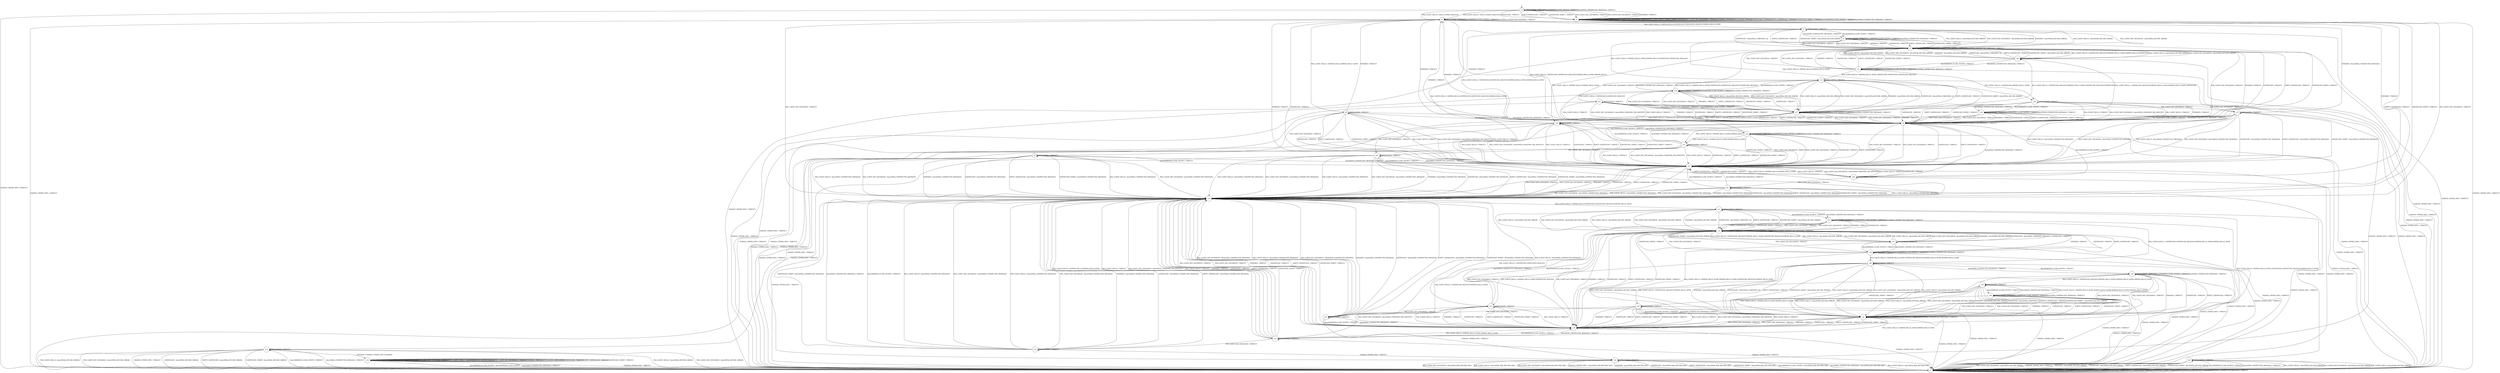 digraph g {
__start0 [label="" shape="none"];

	s0 [shape="circle" label="s0"];
	s1 [shape="circle" label="s1"];
	s2 [shape="circle" label="s2"];
	s3 [shape="circle" label="s3"];
	s4 [shape="circle" label="s4"];
	s5 [shape="circle" label="s5"];
	s6 [shape="circle" label="s6"];
	s7 [shape="circle" label="s7"];
	s8 [shape="circle" label="s8"];
	s9 [shape="circle" label="s9"];
	s10 [shape="circle" label="s10"];
	s11 [shape="circle" label="s11"];
	s12 [shape="circle" label="s12"];
	s13 [shape="circle" label="s13"];
	s14 [shape="circle" label="s14"];
	s15 [shape="circle" label="s15"];
	s16 [shape="circle" label="s16"];
	s17 [shape="circle" label="s17"];
	s18 [shape="circle" label="s18"];
	s19 [shape="circle" label="s19"];
	s20 [shape="circle" label="s20"];
	s21 [shape="circle" label="s21"];
	s22 [shape="circle" label="s22"];
	s23 [shape="circle" label="s23"];
	s24 [shape="circle" label="s24"];
	s25 [shape="circle" label="s25"];
	s26 [shape="circle" label="s26"];
	s27 [shape="circle" label="s27"];
	s28 [shape="circle" label="s28"];
	s29 [shape="circle" label="s29"];
	s30 [shape="circle" label="s30"];
	s31 [shape="circle" label="s31"];
	s32 [shape="circle" label="s32"];
	s33 [shape="circle" label="s33"];
	s34 [shape="circle" label="s34"];
	s35 [shape="circle" label="s35"];
	s36 [shape="circle" label="s36"];
	s37 [shape="circle" label="s37"];
	s38 [shape="circle" label="s38"];
	s39 [shape="circle" label="s39"];
	s40 [shape="circle" label="s40"];
	s41 [shape="circle" label="s41"];
	s42 [shape="circle" label="s42"];
	s43 [shape="circle" label="s43"];
	s44 [shape="circle" label="s44"];
	s45 [shape="circle" label="s45"];
	s46 [shape="circle" label="s46"];
	s0 -> s2 [label="RSA_CLIENT_HELLO / HELLO_VERIFY_REQUEST"];
	s0 -> s7 [label="RSA_CLIENT_KEY_EXCHANGE / TIMEOUT"];
	s0 -> s2 [label="PSK_CLIENT_HELLO / HELLO_VERIFY_REQUEST"];
	s0 -> s7 [label="PSK_CLIENT_KEY_EXCHANGE / TIMEOUT"];
	s0 -> s1 [label="CHANGE_CIPHER_SPEC / TIMEOUT"];
	s0 -> s7 [label="FINISHED / TIMEOUT"];
	s0 -> s0 [label="APPLICATION / TIMEOUT"];
	s0 -> s7 [label="CERTIFICATE / TIMEOUT"];
	s0 -> s7 [label="EMPTY_CERTIFICATE / TIMEOUT"];
	s0 -> s7 [label="CERTIFICATE_VERIFY / TIMEOUT"];
	s0 -> s0 [label="Alert(WARNING,CLOSE_NOTIFY) / TIMEOUT"];
	s0 -> s0 [label="Alert(FATAL,UNEXPECTED_MESSAGE) / TIMEOUT"];
	s1 -> s1 [label="RSA_CLIENT_HELLO / TIMEOUT"];
	s1 -> s1 [label="RSA_CLIENT_KEY_EXCHANGE / TIMEOUT"];
	s1 -> s1 [label="PSK_CLIENT_HELLO / TIMEOUT"];
	s1 -> s1 [label="PSK_CLIENT_KEY_EXCHANGE / TIMEOUT"];
	s1 -> s1 [label="CHANGE_CIPHER_SPEC / TIMEOUT"];
	s1 -> s1 [label="FINISHED / TIMEOUT"];
	s1 -> s1 [label="APPLICATION / TIMEOUT"];
	s1 -> s1 [label="CERTIFICATE / TIMEOUT"];
	s1 -> s1 [label="EMPTY_CERTIFICATE / TIMEOUT"];
	s1 -> s1 [label="CERTIFICATE_VERIFY / TIMEOUT"];
	s1 -> s1 [label="Alert(WARNING,CLOSE_NOTIFY) / TIMEOUT"];
	s1 -> s1 [label="Alert(FATAL,UNEXPECTED_MESSAGE) / TIMEOUT"];
	s2 -> s3 [label="RSA_CLIENT_HELLO / SERVER_HELLO,CERTIFICATE,CERTIFICATE_REQUEST,SERVER_HELLO_DONE"];
	s2 -> s10 [label="RSA_CLIENT_KEY_EXCHANGE / TIMEOUT"];
	s2 -> s8 [label="PSK_CLIENT_HELLO / SERVER_HELLO,SERVER_HELLO_DONE"];
	s2 -> s10 [label="PSK_CLIENT_KEY_EXCHANGE / TIMEOUT"];
	s2 -> s1 [label="CHANGE_CIPHER_SPEC / TIMEOUT"];
	s2 -> s10 [label="FINISHED / TIMEOUT"];
	s2 -> s2 [label="APPLICATION / TIMEOUT"];
	s2 -> s10 [label="CERTIFICATE / TIMEOUT"];
	s2 -> s10 [label="EMPTY_CERTIFICATE / TIMEOUT"];
	s2 -> s10 [label="CERTIFICATE_VERIFY / TIMEOUT"];
	s2 -> s2 [label="Alert(WARNING,CLOSE_NOTIFY) / TIMEOUT"];
	s2 -> s2 [label="Alert(FATAL,UNEXPECTED_MESSAGE) / TIMEOUT"];
	s3 -> s4 [label="RSA_CLIENT_HELLO / Alert(FATAL,DECODE_ERROR)"];
	s3 -> s4 [label="RSA_CLIENT_KEY_EXCHANGE / Alert(FATAL,DECODE_ERROR)"];
	s3 -> s4 [label="PSK_CLIENT_HELLO / Alert(FATAL,DECODE_ERROR)"];
	s3 -> s4 [label="PSK_CLIENT_KEY_EXCHANGE / Alert(FATAL,DECODE_ERROR)"];
	s3 -> s1 [label="CHANGE_CIPHER_SPEC / TIMEOUT"];
	s3 -> s4 [label="FINISHED / Alert(FATAL,DECODE_ERROR)"];
	s3 -> s3 [label="APPLICATION / TIMEOUT"];
	s3 -> s4 [label="CERTIFICATE / Alert(FATAL,UNKNOWN_CA)"];
	s3 -> s4 [label="EMPTY_CERTIFICATE / TIMEOUT"];
	s3 -> s4 [label="CERTIFICATE_VERIFY / Alert(FATAL,DECODE_ERROR)"];
	s3 -> s5 [label="Alert(WARNING,CLOSE_NOTIFY) / TIMEOUT"];
	s3 -> s5 [label="Alert(FATAL,UNEXPECTED_MESSAGE) / TIMEOUT"];
	s4 -> s30 [label="RSA_CLIENT_HELLO / CERTIFICATE_REQUEST,SERVER_HELLO_DONE,SERVER_HELLO,CERTIFICATE"];
	s4 -> s6 [label="RSA_CLIENT_KEY_EXCHANGE / TIMEOUT"];
	s4 -> s25 [label="PSK_CLIENT_HELLO / SERVER_HELLO,SERVER_HELLO_DONE"];
	s4 -> s6 [label="PSK_CLIENT_KEY_EXCHANGE / TIMEOUT"];
	s4 -> s1 [label="CHANGE_CIPHER_SPEC / TIMEOUT"];
	s4 -> s6 [label="FINISHED / TIMEOUT"];
	s4 -> s4 [label="APPLICATION / TIMEOUT"];
	s4 -> s6 [label="CERTIFICATE / TIMEOUT"];
	s4 -> s6 [label="EMPTY_CERTIFICATE / TIMEOUT"];
	s4 -> s6 [label="CERTIFICATE_VERIFY / TIMEOUT"];
	s4 -> s4 [label="Alert(WARNING,CLOSE_NOTIFY) / TIMEOUT"];
	s4 -> s4 [label="Alert(FATAL,UNEXPECTED_MESSAGE) / TIMEOUT"];
	s5 -> s13 [label="RSA_CLIENT_HELLO / SERVER_HELLO_DONE,SERVER_HELLO,CERTIFICATE,CERTIFICATE_REQUEST"];
	s5 -> s4 [label="RSA_CLIENT_KEY_EXCHANGE / TIMEOUT"];
	s5 -> s28 [label="PSK_CLIENT_HELLO / SERVER_HELLO,SERVER_HELLO_DONE"];
	s5 -> s4 [label="PSK_CLIENT_KEY_EXCHANGE / TIMEOUT"];
	s5 -> s1 [label="CHANGE_CIPHER_SPEC / TIMEOUT"];
	s5 -> s4 [label="FINISHED / TIMEOUT"];
	s5 -> s5 [label="APPLICATION / TIMEOUT"];
	s5 -> s4 [label="CERTIFICATE / TIMEOUT"];
	s5 -> s4 [label="EMPTY_CERTIFICATE / TIMEOUT"];
	s5 -> s4 [label="CERTIFICATE_VERIFY / TIMEOUT"];
	s5 -> s5 [label="Alert(WARNING,CLOSE_NOTIFY) / TIMEOUT"];
	s5 -> s5 [label="Alert(FATAL,UNEXPECTED_MESSAGE) / TIMEOUT"];
	s6 -> s3 [label="RSA_CLIENT_HELLO / CERTIFICATE,CERTIFICATE_REQUEST,SERVER_HELLO_DONE,SERVER_HELLO"];
	s6 -> s43 [label="RSA_CLIENT_KEY_EXCHANGE / TIMEOUT"];
	s6 -> s41 [label="PSK_CLIENT_HELLO / SERVER_HELLO_DONE,SERVER_HELLO"];
	s6 -> s43 [label="PSK_CLIENT_KEY_EXCHANGE / TIMEOUT"];
	s6 -> s1 [label="CHANGE_CIPHER_SPEC / TIMEOUT"];
	s6 -> s2 [label="FINISHED / TIMEOUT"];
	s6 -> s6 [label="APPLICATION / TIMEOUT"];
	s6 -> s43 [label="CERTIFICATE / TIMEOUT"];
	s6 -> s43 [label="EMPTY_CERTIFICATE / TIMEOUT"];
	s6 -> s43 [label="CERTIFICATE_VERIFY / TIMEOUT"];
	s6 -> s6 [label="Alert(WARNING,CLOSE_NOTIFY) / TIMEOUT"];
	s6 -> s6 [label="Alert(FATAL,UNEXPECTED_MESSAGE) / TIMEOUT"];
	s7 -> s7 [label="RSA_CLIENT_HELLO / HELLO_VERIFY_REQUEST"];
	s7 -> s7 [label="RSA_CLIENT_KEY_EXCHANGE / TIMEOUT"];
	s7 -> s7 [label="PSK_CLIENT_HELLO / HELLO_VERIFY_REQUEST"];
	s7 -> s7 [label="PSK_CLIENT_KEY_EXCHANGE / TIMEOUT"];
	s7 -> s1 [label="CHANGE_CIPHER_SPEC / TIMEOUT"];
	s7 -> s7 [label="FINISHED / TIMEOUT"];
	s7 -> s7 [label="APPLICATION / TIMEOUT"];
	s7 -> s7 [label="CERTIFICATE / TIMEOUT"];
	s7 -> s7 [label="EMPTY_CERTIFICATE / TIMEOUT"];
	s7 -> s7 [label="CERTIFICATE_VERIFY / TIMEOUT"];
	s7 -> s7 [label="Alert(WARNING,CLOSE_NOTIFY) / TIMEOUT"];
	s7 -> s7 [label="Alert(FATAL,UNEXPECTED_MESSAGE) / TIMEOUT"];
	s8 -> s43 [label="RSA_CLIENT_HELLO / TIMEOUT"];
	s8 -> s43 [label="RSA_CLIENT_KEY_EXCHANGE / Alert(FATAL,UNKNOWN_PSK_IDENTITY)"];
	s8 -> s43 [label="PSK_CLIENT_HELLO / TIMEOUT"];
	s8 -> s9 [label="PSK_CLIENT_KEY_EXCHANGE / TIMEOUT"];
	s8 -> s1 [label="CHANGE_CIPHER_SPEC / TIMEOUT"];
	s8 -> s2 [label="FINISHED / TIMEOUT"];
	s8 -> s8 [label="APPLICATION / TIMEOUT"];
	s8 -> s43 [label="CERTIFICATE / TIMEOUT"];
	s8 -> s43 [label="EMPTY_CERTIFICATE / TIMEOUT"];
	s8 -> s43 [label="CERTIFICATE_VERIFY / TIMEOUT"];
	s8 -> s6 [label="Alert(WARNING,CLOSE_NOTIFY) / TIMEOUT"];
	s8 -> s6 [label="Alert(FATAL,UNEXPECTED_MESSAGE) / TIMEOUT"];
	s9 -> s10 [label="RSA_CLIENT_HELLO / Alert(FATAL,UNEXPECTED_MESSAGE)"];
	s9 -> s10 [label="RSA_CLIENT_KEY_EXCHANGE / Alert(FATAL,UNEXPECTED_MESSAGE)"];
	s9 -> s10 [label="PSK_CLIENT_HELLO / Alert(FATAL,UNEXPECTED_MESSAGE)"];
	s9 -> s10 [label="PSK_CLIENT_KEY_EXCHANGE / Alert(FATAL,UNEXPECTED_MESSAGE)"];
	s9 -> s12 [label="CHANGE_CIPHER_SPEC / TIMEOUT"];
	s9 -> s10 [label="FINISHED / Alert(FATAL,UNEXPECTED_MESSAGE)"];
	s9 -> s9 [label="APPLICATION / TIMEOUT"];
	s9 -> s10 [label="CERTIFICATE / Alert(FATAL,UNEXPECTED_MESSAGE)"];
	s9 -> s10 [label="EMPTY_CERTIFICATE / Alert(FATAL,UNEXPECTED_MESSAGE)"];
	s9 -> s10 [label="CERTIFICATE_VERIFY / Alert(FATAL,UNEXPECTED_MESSAGE)"];
	s9 -> s43 [label="Alert(WARNING,CLOSE_NOTIFY) / TIMEOUT"];
	s9 -> s43 [label="Alert(FATAL,UNEXPECTED_MESSAGE) / TIMEOUT"];
	s10 -> s11 [label="RSA_CLIENT_HELLO / SERVER_HELLO,CERTIFICATE,CERTIFICATE_REQUEST,SERVER_HELLO_DONE"];
	s10 -> s10 [label="RSA_CLIENT_KEY_EXCHANGE / TIMEOUT"];
	s10 -> s23 [label="PSK_CLIENT_HELLO / SERVER_HELLO,SERVER_HELLO_DONE"];
	s10 -> s10 [label="PSK_CLIENT_KEY_EXCHANGE / TIMEOUT"];
	s10 -> s1 [label="CHANGE_CIPHER_SPEC / TIMEOUT"];
	s10 -> s10 [label="FINISHED / TIMEOUT"];
	s10 -> s10 [label="APPLICATION / TIMEOUT"];
	s10 -> s10 [label="CERTIFICATE / TIMEOUT"];
	s10 -> s10 [label="EMPTY_CERTIFICATE / TIMEOUT"];
	s10 -> s10 [label="CERTIFICATE_VERIFY / TIMEOUT"];
	s10 -> s10 [label="Alert(WARNING,CLOSE_NOTIFY) / TIMEOUT"];
	s10 -> s10 [label="Alert(FATAL,UNEXPECTED_MESSAGE) / TIMEOUT"];
	s11 -> s14 [label="RSA_CLIENT_HELLO / Alert(FATAL,DECODE_ERROR)"];
	s11 -> s14 [label="RSA_CLIENT_KEY_EXCHANGE / Alert(FATAL,DECODE_ERROR)"];
	s11 -> s14 [label="PSK_CLIENT_HELLO / Alert(FATAL,DECODE_ERROR)"];
	s11 -> s14 [label="PSK_CLIENT_KEY_EXCHANGE / Alert(FATAL,DECODE_ERROR)"];
	s11 -> s1 [label="CHANGE_CIPHER_SPEC / TIMEOUT"];
	s11 -> s14 [label="FINISHED / Alert(FATAL,DECODE_ERROR)"];
	s11 -> s11 [label="APPLICATION / TIMEOUT"];
	s11 -> s14 [label="CERTIFICATE / Alert(FATAL,UNKNOWN_CA)"];
	s11 -> s14 [label="EMPTY_CERTIFICATE / TIMEOUT"];
	s11 -> s14 [label="CERTIFICATE_VERIFY / Alert(FATAL,DECODE_ERROR)"];
	s11 -> s15 [label="Alert(WARNING,CLOSE_NOTIFY) / TIMEOUT"];
	s11 -> s15 [label="Alert(FATAL,UNEXPECTED_MESSAGE) / TIMEOUT"];
	s12 -> s1 [label="RSA_CLIENT_HELLO / Alert(FATAL,DECODE_ERROR)"];
	s12 -> s1 [label="RSA_CLIENT_KEY_EXCHANGE / Alert(FATAL,DECODE_ERROR)"];
	s12 -> s1 [label="PSK_CLIENT_HELLO / Alert(FATAL,DECODE_ERROR)"];
	s12 -> s1 [label="PSK_CLIENT_KEY_EXCHANGE / Alert(FATAL,DECODE_ERROR)"];
	s12 -> s1 [label="CHANGE_CIPHER_SPEC / TIMEOUT"];
	s12 -> s16 [label="FINISHED / CHANGE_CIPHER_SPEC,FINISHED"];
	s12 -> s12 [label="APPLICATION / TIMEOUT"];
	s12 -> s1 [label="CERTIFICATE / Alert(FATAL,DECODE_ERROR)"];
	s12 -> s1 [label="EMPTY_CERTIFICATE / Alert(FATAL,DECODE_ERROR)"];
	s12 -> s1 [label="CERTIFICATE_VERIFY / Alert(FATAL,DECODE_ERROR)"];
	s12 -> s1 [label="Alert(WARNING,CLOSE_NOTIFY) / TIMEOUT"];
	s12 -> s1 [label="Alert(FATAL,UNEXPECTED_MESSAGE) / TIMEOUT"];
	s13 -> s17 [label="RSA_CLIENT_HELLO / Alert(FATAL,DECODE_ERROR)"];
	s13 -> s17 [label="RSA_CLIENT_KEY_EXCHANGE / Alert(FATAL,DECODE_ERROR)"];
	s13 -> s17 [label="PSK_CLIENT_HELLO / Alert(FATAL,DECODE_ERROR)"];
	s13 -> s17 [label="PSK_CLIENT_KEY_EXCHANGE / Alert(FATAL,DECODE_ERROR)"];
	s13 -> s1 [label="CHANGE_CIPHER_SPEC / TIMEOUT"];
	s13 -> s17 [label="FINISHED / Alert(FATAL,DECODE_ERROR)"];
	s13 -> s13 [label="APPLICATION / TIMEOUT"];
	s13 -> s17 [label="CERTIFICATE / Alert(FATAL,UNKNOWN_CA)"];
	s13 -> s17 [label="EMPTY_CERTIFICATE / TIMEOUT"];
	s13 -> s17 [label="CERTIFICATE_VERIFY / Alert(FATAL,DECODE_ERROR)"];
	s13 -> s18 [label="Alert(WARNING,CLOSE_NOTIFY) / TIMEOUT"];
	s13 -> s18 [label="Alert(FATAL,UNEXPECTED_MESSAGE) / TIMEOUT"];
	s14 -> s37 [label="RSA_CLIENT_HELLO / CERTIFICATE_REQUEST,SERVER_HELLO_DONE,CERTIFICATE_REQUEST,SERVER_HELLO_DONE"];
	s14 -> s19 [label="RSA_CLIENT_KEY_EXCHANGE / TIMEOUT"];
	s14 -> s23 [label="PSK_CLIENT_HELLO / CERTIFICATE_REQUEST,SERVER_HELLO_DONE"];
	s14 -> s19 [label="PSK_CLIENT_KEY_EXCHANGE / TIMEOUT"];
	s14 -> s1 [label="CHANGE_CIPHER_SPEC / TIMEOUT"];
	s14 -> s19 [label="FINISHED / TIMEOUT"];
	s14 -> s14 [label="APPLICATION / TIMEOUT"];
	s14 -> s19 [label="CERTIFICATE / TIMEOUT"];
	s14 -> s19 [label="EMPTY_CERTIFICATE / TIMEOUT"];
	s14 -> s19 [label="CERTIFICATE_VERIFY / TIMEOUT"];
	s14 -> s14 [label="Alert(WARNING,CLOSE_NOTIFY) / TIMEOUT"];
	s14 -> s14 [label="Alert(FATAL,UNEXPECTED_MESSAGE) / TIMEOUT"];
	s15 -> s20 [label="RSA_CLIENT_HELLO / CERTIFICATE,CERTIFICATE_REQUEST,SERVER_HELLO_DONE,SERVER_HELLO_DONE"];
	s15 -> s14 [label="RSA_CLIENT_KEY_EXCHANGE / TIMEOUT"];
	s15 -> s27 [label="PSK_CLIENT_HELLO / CERTIFICATE,CERTIFICATE_REQUEST"];
	s15 -> s14 [label="PSK_CLIENT_KEY_EXCHANGE / TIMEOUT"];
	s15 -> s1 [label="CHANGE_CIPHER_SPEC / TIMEOUT"];
	s15 -> s14 [label="FINISHED / TIMEOUT"];
	s15 -> s15 [label="APPLICATION / TIMEOUT"];
	s15 -> s14 [label="CERTIFICATE / TIMEOUT"];
	s15 -> s14 [label="EMPTY_CERTIFICATE / TIMEOUT"];
	s15 -> s14 [label="CERTIFICATE_VERIFY / TIMEOUT"];
	s15 -> s15 [label="Alert(WARNING,CLOSE_NOTIFY) / TIMEOUT"];
	s15 -> s15 [label="Alert(FATAL,UNEXPECTED_MESSAGE) / TIMEOUT"];
	s16 -> s16 [label="RSA_CLIENT_HELLO / Alert(WARNING,NO_RENEGOTIATION)"];
	s16 -> s16 [label="RSA_CLIENT_KEY_EXCHANGE / TIMEOUT"];
	s16 -> s16 [label="PSK_CLIENT_HELLO / Alert(WARNING,NO_RENEGOTIATION)"];
	s16 -> s16 [label="PSK_CLIENT_KEY_EXCHANGE / TIMEOUT"];
	s16 -> s1 [label="CHANGE_CIPHER_SPEC / TIMEOUT"];
	s16 -> s16 [label="FINISHED / TIMEOUT"];
	s16 -> s16 [label="APPLICATION / APPLICATION"];
	s16 -> s16 [label="CERTIFICATE / TIMEOUT"];
	s16 -> s16 [label="EMPTY_CERTIFICATE / TIMEOUT"];
	s16 -> s16 [label="CERTIFICATE_VERIFY / TIMEOUT"];
	s16 -> s1 [label="Alert(WARNING,CLOSE_NOTIFY) / Alert(WARNING,CLOSE_NOTIFY)"];
	s16 -> s1 [label="Alert(FATAL,UNEXPECTED_MESSAGE) / TIMEOUT"];
	s17 -> s30 [label="RSA_CLIENT_HELLO / CERTIFICATE_REQUEST,SERVER_HELLO_DONE,CERTIFICATE_REQUEST,CERTIFICATE"];
	s17 -> s6 [label="RSA_CLIENT_KEY_EXCHANGE / TIMEOUT"];
	s17 -> s25 [label="PSK_CLIENT_HELLO / CERTIFICATE_REQUEST,SERVER_HELLO_DONE"];
	s17 -> s6 [label="PSK_CLIENT_KEY_EXCHANGE / TIMEOUT"];
	s17 -> s1 [label="CHANGE_CIPHER_SPEC / TIMEOUT"];
	s17 -> s6 [label="FINISHED / TIMEOUT"];
	s17 -> s17 [label="APPLICATION / TIMEOUT"];
	s17 -> s6 [label="CERTIFICATE / TIMEOUT"];
	s17 -> s6 [label="EMPTY_CERTIFICATE / TIMEOUT"];
	s17 -> s6 [label="CERTIFICATE_VERIFY / TIMEOUT"];
	s17 -> s17 [label="Alert(WARNING,CLOSE_NOTIFY) / TIMEOUT"];
	s17 -> s17 [label="Alert(FATAL,UNEXPECTED_MESSAGE) / TIMEOUT"];
	s18 -> s13 [label="RSA_CLIENT_HELLO / SERVER_HELLO_DONE,CERTIFICATE,CERTIFICATE_REQUEST,CERTIFICATE_REQUEST"];
	s18 -> s17 [label="RSA_CLIENT_KEY_EXCHANGE / TIMEOUT"];
	s18 -> s24 [label="PSK_CLIENT_HELLO / CERTIFICATE,CERTIFICATE_REQUEST"];
	s18 -> s17 [label="PSK_CLIENT_KEY_EXCHANGE / TIMEOUT"];
	s18 -> s1 [label="CHANGE_CIPHER_SPEC / TIMEOUT"];
	s18 -> s17 [label="FINISHED / TIMEOUT"];
	s18 -> s18 [label="APPLICATION / TIMEOUT"];
	s18 -> s17 [label="CERTIFICATE / TIMEOUT"];
	s18 -> s17 [label="EMPTY_CERTIFICATE / TIMEOUT"];
	s18 -> s17 [label="CERTIFICATE_VERIFY / TIMEOUT"];
	s18 -> s18 [label="Alert(WARNING,CLOSE_NOTIFY) / TIMEOUT"];
	s18 -> s18 [label="Alert(FATAL,UNEXPECTED_MESSAGE) / TIMEOUT"];
	s19 -> s11 [label="RSA_CLIENT_HELLO / SERVER_HELLO_DONE,CERTIFICATE,CERTIFICATE_REQUEST,SERVER_HELLO_DONE"];
	s19 -> s10 [label="RSA_CLIENT_KEY_EXCHANGE / TIMEOUT"];
	s19 -> s23 [label="PSK_CLIENT_HELLO / SERVER_HELLO_DONE,SERVER_HELLO_DONE"];
	s19 -> s10 [label="PSK_CLIENT_KEY_EXCHANGE / TIMEOUT"];
	s19 -> s1 [label="CHANGE_CIPHER_SPEC / TIMEOUT"];
	s19 -> s10 [label="FINISHED / TIMEOUT"];
	s19 -> s19 [label="APPLICATION / TIMEOUT"];
	s19 -> s10 [label="CERTIFICATE / TIMEOUT"];
	s19 -> s10 [label="EMPTY_CERTIFICATE / TIMEOUT"];
	s19 -> s10 [label="CERTIFICATE_VERIFY / TIMEOUT"];
	s19 -> s19 [label="Alert(WARNING,CLOSE_NOTIFY) / TIMEOUT"];
	s19 -> s19 [label="Alert(FATAL,UNEXPECTED_MESSAGE) / TIMEOUT"];
	s20 -> s21 [label="RSA_CLIENT_HELLO / Alert(FATAL,DECODE_ERROR)"];
	s20 -> s21 [label="RSA_CLIENT_KEY_EXCHANGE / Alert(FATAL,DECODE_ERROR)"];
	s20 -> s21 [label="PSK_CLIENT_HELLO / Alert(FATAL,DECODE_ERROR)"];
	s20 -> s21 [label="PSK_CLIENT_KEY_EXCHANGE / Alert(FATAL,DECODE_ERROR)"];
	s20 -> s1 [label="CHANGE_CIPHER_SPEC / TIMEOUT"];
	s20 -> s21 [label="FINISHED / Alert(FATAL,DECODE_ERROR)"];
	s20 -> s20 [label="APPLICATION / TIMEOUT"];
	s20 -> s21 [label="CERTIFICATE / Alert(FATAL,UNKNOWN_CA)"];
	s20 -> s21 [label="EMPTY_CERTIFICATE / TIMEOUT"];
	s20 -> s21 [label="CERTIFICATE_VERIFY / Alert(FATAL,DECODE_ERROR)"];
	s20 -> s22 [label="Alert(WARNING,CLOSE_NOTIFY) / TIMEOUT"];
	s20 -> s22 [label="Alert(FATAL,UNEXPECTED_MESSAGE) / TIMEOUT"];
	s21 -> s37 [label="RSA_CLIENT_HELLO / SERVER_HELLO_DONE,SERVER_HELLO_DONE,CERTIFICATE_REQUEST,SERVER_HELLO_DONE"];
	s21 -> s19 [label="RSA_CLIENT_KEY_EXCHANGE / TIMEOUT"];
	s21 -> s23 [label="PSK_CLIENT_HELLO / SERVER_HELLO_DONE,SERVER_HELLO_DONE"];
	s21 -> s19 [label="PSK_CLIENT_KEY_EXCHANGE / TIMEOUT"];
	s21 -> s1 [label="CHANGE_CIPHER_SPEC / TIMEOUT"];
	s21 -> s19 [label="FINISHED / TIMEOUT"];
	s21 -> s21 [label="APPLICATION / TIMEOUT"];
	s21 -> s19 [label="CERTIFICATE / TIMEOUT"];
	s21 -> s19 [label="EMPTY_CERTIFICATE / TIMEOUT"];
	s21 -> s19 [label="CERTIFICATE_VERIFY / TIMEOUT"];
	s21 -> s21 [label="Alert(WARNING,CLOSE_NOTIFY) / TIMEOUT"];
	s21 -> s21 [label="Alert(FATAL,UNEXPECTED_MESSAGE) / TIMEOUT"];
	s22 -> s39 [label="RSA_CLIENT_HELLO / CERTIFICATE_REQUEST,SERVER_HELLO_DONE,SERVER_HELLO_DONE,SERVER_HELLO_DONE"];
	s22 -> s21 [label="RSA_CLIENT_KEY_EXCHANGE / TIMEOUT"];
	s22 -> s26 [label="PSK_CLIENT_HELLO / CERTIFICATE_REQUEST,SERVER_HELLO_DONE"];
	s22 -> s21 [label="PSK_CLIENT_KEY_EXCHANGE / TIMEOUT"];
	s22 -> s1 [label="CHANGE_CIPHER_SPEC / TIMEOUT"];
	s22 -> s21 [label="FINISHED / TIMEOUT"];
	s22 -> s22 [label="APPLICATION / TIMEOUT"];
	s22 -> s21 [label="CERTIFICATE / TIMEOUT"];
	s22 -> s21 [label="EMPTY_CERTIFICATE / TIMEOUT"];
	s22 -> s21 [label="CERTIFICATE_VERIFY / TIMEOUT"];
	s22 -> s22 [label="Alert(WARNING,CLOSE_NOTIFY) / TIMEOUT"];
	s22 -> s22 [label="Alert(FATAL,UNEXPECTED_MESSAGE) / TIMEOUT"];
	s23 -> s10 [label="RSA_CLIENT_HELLO / TIMEOUT"];
	s23 -> s10 [label="RSA_CLIENT_KEY_EXCHANGE / Alert(FATAL,UNKNOWN_PSK_IDENTITY)"];
	s23 -> s10 [label="PSK_CLIENT_HELLO / TIMEOUT"];
	s23 -> s33 [label="PSK_CLIENT_KEY_EXCHANGE / TIMEOUT"];
	s23 -> s1 [label="CHANGE_CIPHER_SPEC / TIMEOUT"];
	s23 -> s10 [label="FINISHED / TIMEOUT"];
	s23 -> s23 [label="APPLICATION / TIMEOUT"];
	s23 -> s10 [label="CERTIFICATE / TIMEOUT"];
	s23 -> s10 [label="EMPTY_CERTIFICATE / TIMEOUT"];
	s23 -> s10 [label="CERTIFICATE_VERIFY / TIMEOUT"];
	s23 -> s19 [label="Alert(WARNING,CLOSE_NOTIFY) / TIMEOUT"];
	s23 -> s19 [label="Alert(FATAL,UNEXPECTED_MESSAGE) / TIMEOUT"];
	s24 -> s6 [label="RSA_CLIENT_HELLO / TIMEOUT"];
	s24 -> s6 [label="RSA_CLIENT_KEY_EXCHANGE / Alert(FATAL,UNKNOWN_PSK_IDENTITY)"];
	s24 -> s6 [label="PSK_CLIENT_HELLO / TIMEOUT"];
	s24 -> s35 [label="PSK_CLIENT_KEY_EXCHANGE / TIMEOUT"];
	s24 -> s1 [label="CHANGE_CIPHER_SPEC / TIMEOUT"];
	s24 -> s6 [label="FINISHED / TIMEOUT"];
	s24 -> s24 [label="APPLICATION / TIMEOUT"];
	s24 -> s6 [label="CERTIFICATE / TIMEOUT"];
	s24 -> s6 [label="EMPTY_CERTIFICATE / TIMEOUT"];
	s24 -> s6 [label="CERTIFICATE_VERIFY / TIMEOUT"];
	s24 -> s17 [label="Alert(WARNING,CLOSE_NOTIFY) / TIMEOUT"];
	s24 -> s17 [label="Alert(FATAL,UNEXPECTED_MESSAGE) / TIMEOUT"];
	s25 -> s43 [label="RSA_CLIENT_HELLO / TIMEOUT"];
	s25 -> s43 [label="RSA_CLIENT_KEY_EXCHANGE / Alert(FATAL,UNKNOWN_PSK_IDENTITY)"];
	s25 -> s43 [label="PSK_CLIENT_HELLO / TIMEOUT"];
	s25 -> s42 [label="PSK_CLIENT_KEY_EXCHANGE / TIMEOUT"];
	s25 -> s1 [label="CHANGE_CIPHER_SPEC / TIMEOUT"];
	s25 -> s2 [label="FINISHED / TIMEOUT"];
	s25 -> s25 [label="APPLICATION / TIMEOUT"];
	s25 -> s43 [label="CERTIFICATE / TIMEOUT"];
	s25 -> s43 [label="EMPTY_CERTIFICATE / TIMEOUT"];
	s25 -> s43 [label="CERTIFICATE_VERIFY / TIMEOUT"];
	s25 -> s32 [label="Alert(WARNING,CLOSE_NOTIFY) / TIMEOUT"];
	s25 -> s32 [label="Alert(FATAL,UNEXPECTED_MESSAGE) / TIMEOUT"];
	s26 -> s19 [label="RSA_CLIENT_HELLO / TIMEOUT"];
	s26 -> s19 [label="RSA_CLIENT_KEY_EXCHANGE / Alert(FATAL,UNKNOWN_PSK_IDENTITY)"];
	s26 -> s19 [label="PSK_CLIENT_HELLO / TIMEOUT"];
	s26 -> s36 [label="PSK_CLIENT_KEY_EXCHANGE / TIMEOUT"];
	s26 -> s1 [label="CHANGE_CIPHER_SPEC / TIMEOUT"];
	s26 -> s19 [label="FINISHED / TIMEOUT"];
	s26 -> s26 [label="APPLICATION / TIMEOUT"];
	s26 -> s19 [label="CERTIFICATE / TIMEOUT"];
	s26 -> s19 [label="EMPTY_CERTIFICATE / TIMEOUT"];
	s26 -> s19 [label="CERTIFICATE_VERIFY / TIMEOUT"];
	s26 -> s21 [label="Alert(WARNING,CLOSE_NOTIFY) / TIMEOUT"];
	s26 -> s21 [label="Alert(FATAL,UNEXPECTED_MESSAGE) / TIMEOUT"];
	s27 -> s19 [label="RSA_CLIENT_HELLO / TIMEOUT"];
	s27 -> s19 [label="RSA_CLIENT_KEY_EXCHANGE / Alert(FATAL,UNKNOWN_PSK_IDENTITY)"];
	s27 -> s19 [label="PSK_CLIENT_HELLO / TIMEOUT"];
	s27 -> s36 [label="PSK_CLIENT_KEY_EXCHANGE / TIMEOUT"];
	s27 -> s1 [label="CHANGE_CIPHER_SPEC / TIMEOUT"];
	s27 -> s19 [label="FINISHED / TIMEOUT"];
	s27 -> s27 [label="APPLICATION / TIMEOUT"];
	s27 -> s19 [label="CERTIFICATE / TIMEOUT"];
	s27 -> s19 [label="EMPTY_CERTIFICATE / TIMEOUT"];
	s27 -> s19 [label="CERTIFICATE_VERIFY / TIMEOUT"];
	s27 -> s14 [label="Alert(WARNING,CLOSE_NOTIFY) / TIMEOUT"];
	s27 -> s14 [label="Alert(FATAL,UNEXPECTED_MESSAGE) / TIMEOUT"];
	s28 -> s6 [label="RSA_CLIENT_HELLO / TIMEOUT"];
	s28 -> s6 [label="RSA_CLIENT_KEY_EXCHANGE / Alert(FATAL,UNKNOWN_PSK_IDENTITY)"];
	s28 -> s6 [label="PSK_CLIENT_HELLO / TIMEOUT"];
	s28 -> s35 [label="PSK_CLIENT_KEY_EXCHANGE / TIMEOUT"];
	s28 -> s1 [label="CHANGE_CIPHER_SPEC / TIMEOUT"];
	s28 -> s6 [label="FINISHED / TIMEOUT"];
	s28 -> s28 [label="APPLICATION / TIMEOUT"];
	s28 -> s6 [label="CERTIFICATE / TIMEOUT"];
	s28 -> s6 [label="EMPTY_CERTIFICATE / TIMEOUT"];
	s28 -> s6 [label="CERTIFICATE_VERIFY / TIMEOUT"];
	s28 -> s29 [label="Alert(WARNING,CLOSE_NOTIFY) / TIMEOUT"];
	s28 -> s29 [label="Alert(FATAL,UNEXPECTED_MESSAGE) / TIMEOUT"];
	s29 -> s30 [label="RSA_CLIENT_HELLO / CERTIFICATE_REQUEST,SERVER_HELLO_DONE,SERVER_HELLO_DONE,CERTIFICATE"];
	s29 -> s6 [label="RSA_CLIENT_KEY_EXCHANGE / TIMEOUT"];
	s29 -> s25 [label="PSK_CLIENT_HELLO / SERVER_HELLO_DONE,SERVER_HELLO_DONE"];
	s29 -> s6 [label="PSK_CLIENT_KEY_EXCHANGE / TIMEOUT"];
	s29 -> s1 [label="CHANGE_CIPHER_SPEC / TIMEOUT"];
	s29 -> s6 [label="FINISHED / TIMEOUT"];
	s29 -> s29 [label="APPLICATION / TIMEOUT"];
	s29 -> s6 [label="CERTIFICATE / TIMEOUT"];
	s29 -> s6 [label="EMPTY_CERTIFICATE / TIMEOUT"];
	s29 -> s6 [label="CERTIFICATE_VERIFY / TIMEOUT"];
	s29 -> s29 [label="Alert(WARNING,CLOSE_NOTIFY) / TIMEOUT"];
	s29 -> s29 [label="Alert(FATAL,UNEXPECTED_MESSAGE) / TIMEOUT"];
	s30 -> s4 [label="RSA_CLIENT_HELLO / Alert(FATAL,DECODE_ERROR)"];
	s30 -> s4 [label="RSA_CLIENT_KEY_EXCHANGE / Alert(FATAL,DECODE_ERROR)"];
	s30 -> s4 [label="PSK_CLIENT_HELLO / Alert(FATAL,DECODE_ERROR)"];
	s30 -> s4 [label="PSK_CLIENT_KEY_EXCHANGE / Alert(FATAL,DECODE_ERROR)"];
	s30 -> s1 [label="CHANGE_CIPHER_SPEC / TIMEOUT"];
	s30 -> s4 [label="FINISHED / Alert(FATAL,DECODE_ERROR)"];
	s30 -> s30 [label="APPLICATION / TIMEOUT"];
	s30 -> s4 [label="CERTIFICATE / Alert(FATAL,UNKNOWN_CA)"];
	s30 -> s4 [label="EMPTY_CERTIFICATE / TIMEOUT"];
	s30 -> s4 [label="CERTIFICATE_VERIFY / Alert(FATAL,DECODE_ERROR)"];
	s30 -> s31 [label="Alert(WARNING,CLOSE_NOTIFY) / TIMEOUT"];
	s30 -> s31 [label="Alert(FATAL,UNEXPECTED_MESSAGE) / TIMEOUT"];
	s31 -> s13 [label="RSA_CLIENT_HELLO / SERVER_HELLO_DONE,CERTIFICATE,CERTIFICATE,CERTIFICATE_REQUEST"];
	s31 -> s4 [label="RSA_CLIENT_KEY_EXCHANGE / TIMEOUT"];
	s31 -> s28 [label="PSK_CLIENT_HELLO / CERTIFICATE,SERVER_HELLO_DONE"];
	s31 -> s4 [label="PSK_CLIENT_KEY_EXCHANGE / TIMEOUT"];
	s31 -> s1 [label="CHANGE_CIPHER_SPEC / TIMEOUT"];
	s31 -> s4 [label="FINISHED / TIMEOUT"];
	s31 -> s31 [label="APPLICATION / TIMEOUT"];
	s31 -> s4 [label="CERTIFICATE / TIMEOUT"];
	s31 -> s4 [label="EMPTY_CERTIFICATE / TIMEOUT"];
	s31 -> s4 [label="CERTIFICATE_VERIFY / TIMEOUT"];
	s31 -> s31 [label="Alert(WARNING,CLOSE_NOTIFY) / TIMEOUT"];
	s31 -> s31 [label="Alert(FATAL,UNEXPECTED_MESSAGE) / TIMEOUT"];
	s32 -> s3 [label="RSA_CLIENT_HELLO / CERTIFICATE,CERTIFICATE_REQUEST,SERVER_HELLO_DONE,SERVER_HELLO_DONE"];
	s32 -> s43 [label="RSA_CLIENT_KEY_EXCHANGE / TIMEOUT"];
	s32 -> s41 [label="PSK_CLIENT_HELLO / SERVER_HELLO_DONE,SERVER_HELLO_DONE"];
	s32 -> s43 [label="PSK_CLIENT_KEY_EXCHANGE / TIMEOUT"];
	s32 -> s1 [label="CHANGE_CIPHER_SPEC / TIMEOUT"];
	s32 -> s2 [label="FINISHED / TIMEOUT"];
	s32 -> s32 [label="APPLICATION / TIMEOUT"];
	s32 -> s43 [label="CERTIFICATE / TIMEOUT"];
	s32 -> s43 [label="EMPTY_CERTIFICATE / TIMEOUT"];
	s32 -> s43 [label="CERTIFICATE_VERIFY / TIMEOUT"];
	s32 -> s32 [label="Alert(WARNING,CLOSE_NOTIFY) / TIMEOUT"];
	s32 -> s32 [label="Alert(FATAL,UNEXPECTED_MESSAGE) / TIMEOUT"];
	s33 -> s10 [label="RSA_CLIENT_HELLO / Alert(FATAL,UNEXPECTED_MESSAGE)"];
	s33 -> s10 [label="RSA_CLIENT_KEY_EXCHANGE / Alert(FATAL,UNEXPECTED_MESSAGE)"];
	s33 -> s10 [label="PSK_CLIENT_HELLO / Alert(FATAL,UNEXPECTED_MESSAGE)"];
	s33 -> s10 [label="PSK_CLIENT_KEY_EXCHANGE / Alert(FATAL,UNEXPECTED_MESSAGE)"];
	s33 -> s34 [label="CHANGE_CIPHER_SPEC / TIMEOUT"];
	s33 -> s10 [label="FINISHED / Alert(FATAL,UNEXPECTED_MESSAGE)"];
	s33 -> s33 [label="APPLICATION / TIMEOUT"];
	s33 -> s10 [label="CERTIFICATE / Alert(FATAL,UNEXPECTED_MESSAGE)"];
	s33 -> s10 [label="EMPTY_CERTIFICATE / Alert(FATAL,UNEXPECTED_MESSAGE)"];
	s33 -> s10 [label="CERTIFICATE_VERIFY / Alert(FATAL,UNEXPECTED_MESSAGE)"];
	s33 -> s10 [label="Alert(WARNING,CLOSE_NOTIFY) / TIMEOUT"];
	s33 -> s10 [label="Alert(FATAL,UNEXPECTED_MESSAGE) / TIMEOUT"];
	s34 -> s1 [label="RSA_CLIENT_HELLO / Alert(FATAL,BAD_RECORD_MAC)"];
	s34 -> s1 [label="RSA_CLIENT_KEY_EXCHANGE / Alert(FATAL,BAD_RECORD_MAC)"];
	s34 -> s1 [label="PSK_CLIENT_HELLO / Alert(FATAL,BAD_RECORD_MAC)"];
	s34 -> s1 [label="PSK_CLIENT_KEY_EXCHANGE / Alert(FATAL,BAD_RECORD_MAC)"];
	s34 -> s1 [label="CHANGE_CIPHER_SPEC / Alert(FATAL,BAD_RECORD_MAC)"];
	s34 -> s1 [label="FINISHED / Alert(FATAL,BAD_RECORD_MAC)"];
	s34 -> s34 [label="APPLICATION / TIMEOUT"];
	s34 -> s1 [label="CERTIFICATE / Alert(FATAL,BAD_RECORD_MAC)"];
	s34 -> s1 [label="EMPTY_CERTIFICATE / Alert(FATAL,BAD_RECORD_MAC)"];
	s34 -> s1 [label="CERTIFICATE_VERIFY / Alert(FATAL,BAD_RECORD_MAC)"];
	s34 -> s1 [label="Alert(WARNING,CLOSE_NOTIFY) / Alert(FATAL,BAD_RECORD_MAC)"];
	s34 -> s1 [label="Alert(FATAL,UNEXPECTED_MESSAGE) / Alert(FATAL,BAD_RECORD_MAC)"];
	s35 -> s43 [label="RSA_CLIENT_HELLO / Alert(FATAL,UNEXPECTED_MESSAGE)"];
	s35 -> s43 [label="RSA_CLIENT_KEY_EXCHANGE / Alert(FATAL,UNEXPECTED_MESSAGE)"];
	s35 -> s43 [label="PSK_CLIENT_HELLO / Alert(FATAL,UNEXPECTED_MESSAGE)"];
	s35 -> s43 [label="PSK_CLIENT_KEY_EXCHANGE / Alert(FATAL,UNEXPECTED_MESSAGE)"];
	s35 -> s34 [label="CHANGE_CIPHER_SPEC / TIMEOUT"];
	s35 -> s2 [label="FINISHED / Alert(FATAL,UNEXPECTED_MESSAGE)"];
	s35 -> s35 [label="APPLICATION / TIMEOUT"];
	s35 -> s43 [label="CERTIFICATE / Alert(FATAL,UNEXPECTED_MESSAGE)"];
	s35 -> s43 [label="EMPTY_CERTIFICATE / Alert(FATAL,UNEXPECTED_MESSAGE)"];
	s35 -> s43 [label="CERTIFICATE_VERIFY / Alert(FATAL,UNEXPECTED_MESSAGE)"];
	s35 -> s6 [label="Alert(WARNING,CLOSE_NOTIFY) / TIMEOUT"];
	s35 -> s6 [label="Alert(FATAL,UNEXPECTED_MESSAGE) / TIMEOUT"];
	s36 -> s10 [label="RSA_CLIENT_HELLO / Alert(FATAL,UNEXPECTED_MESSAGE)"];
	s36 -> s10 [label="RSA_CLIENT_KEY_EXCHANGE / Alert(FATAL,UNEXPECTED_MESSAGE)"];
	s36 -> s10 [label="PSK_CLIENT_HELLO / Alert(FATAL,UNEXPECTED_MESSAGE)"];
	s36 -> s10 [label="PSK_CLIENT_KEY_EXCHANGE / Alert(FATAL,UNEXPECTED_MESSAGE)"];
	s36 -> s34 [label="CHANGE_CIPHER_SPEC / TIMEOUT"];
	s36 -> s10 [label="FINISHED / Alert(FATAL,UNEXPECTED_MESSAGE)"];
	s36 -> s36 [label="APPLICATION / TIMEOUT"];
	s36 -> s10 [label="CERTIFICATE / Alert(FATAL,UNEXPECTED_MESSAGE)"];
	s36 -> s10 [label="EMPTY_CERTIFICATE / Alert(FATAL,UNEXPECTED_MESSAGE)"];
	s36 -> s10 [label="CERTIFICATE_VERIFY / Alert(FATAL,UNEXPECTED_MESSAGE)"];
	s36 -> s19 [label="Alert(WARNING,CLOSE_NOTIFY) / TIMEOUT"];
	s36 -> s19 [label="Alert(FATAL,UNEXPECTED_MESSAGE) / TIMEOUT"];
	s37 -> s14 [label="RSA_CLIENT_HELLO / Alert(FATAL,DECODE_ERROR)"];
	s37 -> s14 [label="RSA_CLIENT_KEY_EXCHANGE / Alert(FATAL,DECODE_ERROR)"];
	s37 -> s14 [label="PSK_CLIENT_HELLO / Alert(FATAL,DECODE_ERROR)"];
	s37 -> s14 [label="PSK_CLIENT_KEY_EXCHANGE / Alert(FATAL,DECODE_ERROR)"];
	s37 -> s1 [label="CHANGE_CIPHER_SPEC / TIMEOUT"];
	s37 -> s14 [label="FINISHED / Alert(FATAL,DECODE_ERROR)"];
	s37 -> s37 [label="APPLICATION / TIMEOUT"];
	s37 -> s14 [label="CERTIFICATE / Alert(FATAL,UNKNOWN_CA)"];
	s37 -> s14 [label="EMPTY_CERTIFICATE / TIMEOUT"];
	s37 -> s14 [label="CERTIFICATE_VERIFY / Alert(FATAL,DECODE_ERROR)"];
	s37 -> s38 [label="Alert(WARNING,CLOSE_NOTIFY) / TIMEOUT"];
	s37 -> s38 [label="Alert(FATAL,UNEXPECTED_MESSAGE) / TIMEOUT"];
	s38 -> s20 [label="RSA_CLIENT_HELLO / SERVER_HELLO_DONE,CERTIFICATE_REQUEST,SERVER_HELLO_DONE,SERVER_HELLO_DONE"];
	s38 -> s14 [label="RSA_CLIENT_KEY_EXCHANGE / TIMEOUT"];
	s38 -> s27 [label="PSK_CLIENT_HELLO / SERVER_HELLO_DONE,CERTIFICATE_REQUEST"];
	s38 -> s14 [label="PSK_CLIENT_KEY_EXCHANGE / TIMEOUT"];
	s38 -> s1 [label="CHANGE_CIPHER_SPEC / TIMEOUT"];
	s38 -> s14 [label="FINISHED / TIMEOUT"];
	s38 -> s38 [label="APPLICATION / TIMEOUT"];
	s38 -> s14 [label="CERTIFICATE / TIMEOUT"];
	s38 -> s14 [label="EMPTY_CERTIFICATE / TIMEOUT"];
	s38 -> s14 [label="CERTIFICATE_VERIFY / TIMEOUT"];
	s38 -> s38 [label="Alert(WARNING,CLOSE_NOTIFY) / TIMEOUT"];
	s38 -> s38 [label="Alert(FATAL,UNEXPECTED_MESSAGE) / TIMEOUT"];
	s39 -> s21 [label="RSA_CLIENT_HELLO / Alert(FATAL,DECODE_ERROR)"];
	s39 -> s21 [label="RSA_CLIENT_KEY_EXCHANGE / Alert(FATAL,DECODE_ERROR)"];
	s39 -> s21 [label="PSK_CLIENT_HELLO / Alert(FATAL,DECODE_ERROR)"];
	s39 -> s21 [label="PSK_CLIENT_KEY_EXCHANGE / Alert(FATAL,DECODE_ERROR)"];
	s39 -> s1 [label="CHANGE_CIPHER_SPEC / TIMEOUT"];
	s39 -> s21 [label="FINISHED / Alert(FATAL,DECODE_ERROR)"];
	s39 -> s39 [label="APPLICATION / TIMEOUT"];
	s39 -> s21 [label="CERTIFICATE / Alert(FATAL,UNKNOWN_CA)"];
	s39 -> s21 [label="EMPTY_CERTIFICATE / TIMEOUT"];
	s39 -> s21 [label="CERTIFICATE_VERIFY / Alert(FATAL,DECODE_ERROR)"];
	s39 -> s40 [label="Alert(WARNING,CLOSE_NOTIFY) / TIMEOUT"];
	s39 -> s40 [label="Alert(FATAL,UNEXPECTED_MESSAGE) / TIMEOUT"];
	s40 -> s39 [label="RSA_CLIENT_HELLO / SERVER_HELLO_DONE,SERVER_HELLO_DONE,SERVER_HELLO_DONE,SERVER_HELLO_DONE"];
	s40 -> s21 [label="RSA_CLIENT_KEY_EXCHANGE / TIMEOUT"];
	s40 -> s26 [label="PSK_CLIENT_HELLO / SERVER_HELLO_DONE,SERVER_HELLO_DONE"];
	s40 -> s21 [label="PSK_CLIENT_KEY_EXCHANGE / TIMEOUT"];
	s40 -> s1 [label="CHANGE_CIPHER_SPEC / TIMEOUT"];
	s40 -> s21 [label="FINISHED / TIMEOUT"];
	s40 -> s40 [label="APPLICATION / TIMEOUT"];
	s40 -> s21 [label="CERTIFICATE / TIMEOUT"];
	s40 -> s21 [label="EMPTY_CERTIFICATE / TIMEOUT"];
	s40 -> s21 [label="CERTIFICATE_VERIFY / TIMEOUT"];
	s40 -> s40 [label="Alert(WARNING,CLOSE_NOTIFY) / TIMEOUT"];
	s40 -> s40 [label="Alert(FATAL,UNEXPECTED_MESSAGE) / TIMEOUT"];
	s41 -> s43 [label="RSA_CLIENT_HELLO / TIMEOUT"];
	s41 -> s43 [label="RSA_CLIENT_KEY_EXCHANGE / Alert(FATAL,UNKNOWN_PSK_IDENTITY)"];
	s41 -> s43 [label="PSK_CLIENT_HELLO / TIMEOUT"];
	s41 -> s42 [label="PSK_CLIENT_KEY_EXCHANGE / TIMEOUT"];
	s41 -> s1 [label="CHANGE_CIPHER_SPEC / TIMEOUT"];
	s41 -> s2 [label="FINISHED / TIMEOUT"];
	s41 -> s41 [label="APPLICATION / TIMEOUT"];
	s41 -> s43 [label="CERTIFICATE / TIMEOUT"];
	s41 -> s43 [label="EMPTY_CERTIFICATE / TIMEOUT"];
	s41 -> s43 [label="CERTIFICATE_VERIFY / TIMEOUT"];
	s41 -> s6 [label="Alert(WARNING,CLOSE_NOTIFY) / TIMEOUT"];
	s41 -> s6 [label="Alert(FATAL,UNEXPECTED_MESSAGE) / TIMEOUT"];
	s42 -> s10 [label="RSA_CLIENT_HELLO / Alert(FATAL,UNEXPECTED_MESSAGE)"];
	s42 -> s10 [label="RSA_CLIENT_KEY_EXCHANGE / Alert(FATAL,UNEXPECTED_MESSAGE)"];
	s42 -> s10 [label="PSK_CLIENT_HELLO / Alert(FATAL,UNEXPECTED_MESSAGE)"];
	s42 -> s10 [label="PSK_CLIENT_KEY_EXCHANGE / Alert(FATAL,UNEXPECTED_MESSAGE)"];
	s42 -> s34 [label="CHANGE_CIPHER_SPEC / TIMEOUT"];
	s42 -> s10 [label="FINISHED / Alert(FATAL,UNEXPECTED_MESSAGE)"];
	s42 -> s42 [label="APPLICATION / TIMEOUT"];
	s42 -> s10 [label="CERTIFICATE / Alert(FATAL,UNEXPECTED_MESSAGE)"];
	s42 -> s10 [label="EMPTY_CERTIFICATE / Alert(FATAL,UNEXPECTED_MESSAGE)"];
	s42 -> s10 [label="CERTIFICATE_VERIFY / Alert(FATAL,UNEXPECTED_MESSAGE)"];
	s42 -> s43 [label="Alert(WARNING,CLOSE_NOTIFY) / TIMEOUT"];
	s42 -> s43 [label="Alert(FATAL,UNEXPECTED_MESSAGE) / TIMEOUT"];
	s43 -> s3 [label="RSA_CLIENT_HELLO / SERVER_HELLO,CERTIFICATE,CERTIFICATE_REQUEST,SERVER_HELLO_DONE"];
	s43 -> s10 [label="RSA_CLIENT_KEY_EXCHANGE / TIMEOUT"];
	s43 -> s44 [label="PSK_CLIENT_HELLO / SERVER_HELLO,SERVER_HELLO_DONE"];
	s43 -> s10 [label="PSK_CLIENT_KEY_EXCHANGE / TIMEOUT"];
	s43 -> s1 [label="CHANGE_CIPHER_SPEC / TIMEOUT"];
	s43 -> s10 [label="FINISHED / TIMEOUT"];
	s43 -> s43 [label="APPLICATION / TIMEOUT"];
	s43 -> s10 [label="CERTIFICATE / TIMEOUT"];
	s43 -> s10 [label="EMPTY_CERTIFICATE / TIMEOUT"];
	s43 -> s10 [label="CERTIFICATE_VERIFY / TIMEOUT"];
	s43 -> s43 [label="Alert(WARNING,CLOSE_NOTIFY) / TIMEOUT"];
	s43 -> s43 [label="Alert(FATAL,UNEXPECTED_MESSAGE) / TIMEOUT"];
	s44 -> s43 [label="RSA_CLIENT_HELLO / TIMEOUT"];
	s44 -> s43 [label="RSA_CLIENT_KEY_EXCHANGE / Alert(FATAL,UNKNOWN_PSK_IDENTITY)"];
	s44 -> s43 [label="PSK_CLIENT_HELLO / TIMEOUT"];
	s44 -> s45 [label="PSK_CLIENT_KEY_EXCHANGE / TIMEOUT"];
	s44 -> s1 [label="CHANGE_CIPHER_SPEC / TIMEOUT"];
	s44 -> s2 [label="FINISHED / TIMEOUT"];
	s44 -> s44 [label="APPLICATION / TIMEOUT"];
	s44 -> s43 [label="CERTIFICATE / TIMEOUT"];
	s44 -> s43 [label="EMPTY_CERTIFICATE / TIMEOUT"];
	s44 -> s43 [label="CERTIFICATE_VERIFY / TIMEOUT"];
	s44 -> s6 [label="Alert(WARNING,CLOSE_NOTIFY) / TIMEOUT"];
	s44 -> s6 [label="Alert(FATAL,UNEXPECTED_MESSAGE) / TIMEOUT"];
	s45 -> s10 [label="RSA_CLIENT_HELLO / Alert(FATAL,UNEXPECTED_MESSAGE)"];
	s45 -> s10 [label="RSA_CLIENT_KEY_EXCHANGE / Alert(FATAL,UNEXPECTED_MESSAGE)"];
	s45 -> s10 [label="PSK_CLIENT_HELLO / Alert(FATAL,UNEXPECTED_MESSAGE)"];
	s45 -> s10 [label="PSK_CLIENT_KEY_EXCHANGE / Alert(FATAL,UNEXPECTED_MESSAGE)"];
	s45 -> s46 [label="CHANGE_CIPHER_SPEC / TIMEOUT"];
	s45 -> s10 [label="FINISHED / Alert(FATAL,UNEXPECTED_MESSAGE)"];
	s45 -> s45 [label="APPLICATION / TIMEOUT"];
	s45 -> s10 [label="CERTIFICATE / Alert(FATAL,UNEXPECTED_MESSAGE)"];
	s45 -> s10 [label="EMPTY_CERTIFICATE / Alert(FATAL,UNEXPECTED_MESSAGE)"];
	s45 -> s10 [label="CERTIFICATE_VERIFY / Alert(FATAL,UNEXPECTED_MESSAGE)"];
	s45 -> s43 [label="Alert(WARNING,CLOSE_NOTIFY) / TIMEOUT"];
	s45 -> s43 [label="Alert(FATAL,UNEXPECTED_MESSAGE) / TIMEOUT"];
	s46 -> s1 [label="RSA_CLIENT_HELLO / Alert(FATAL,DECODE_ERROR)"];
	s46 -> s1 [label="RSA_CLIENT_KEY_EXCHANGE / Alert(FATAL,DECODE_ERROR)"];
	s46 -> s1 [label="PSK_CLIENT_HELLO / Alert(FATAL,DECODE_ERROR)"];
	s46 -> s1 [label="PSK_CLIENT_KEY_EXCHANGE / Alert(FATAL,DECODE_ERROR)"];
	s46 -> s1 [label="CHANGE_CIPHER_SPEC / TIMEOUT"];
	s46 -> s1 [label="FINISHED / Alert(FATAL,DECODE_ERROR)"];
	s46 -> s46 [label="APPLICATION / TIMEOUT"];
	s46 -> s1 [label="CERTIFICATE / Alert(FATAL,DECODE_ERROR)"];
	s46 -> s1 [label="EMPTY_CERTIFICATE / Alert(FATAL,DECODE_ERROR)"];
	s46 -> s1 [label="CERTIFICATE_VERIFY / Alert(FATAL,DECODE_ERROR)"];
	s46 -> s1 [label="Alert(WARNING,CLOSE_NOTIFY) / TIMEOUT"];
	s46 -> s1 [label="Alert(FATAL,UNEXPECTED_MESSAGE) / TIMEOUT"];

__start0 -> s0;
}
